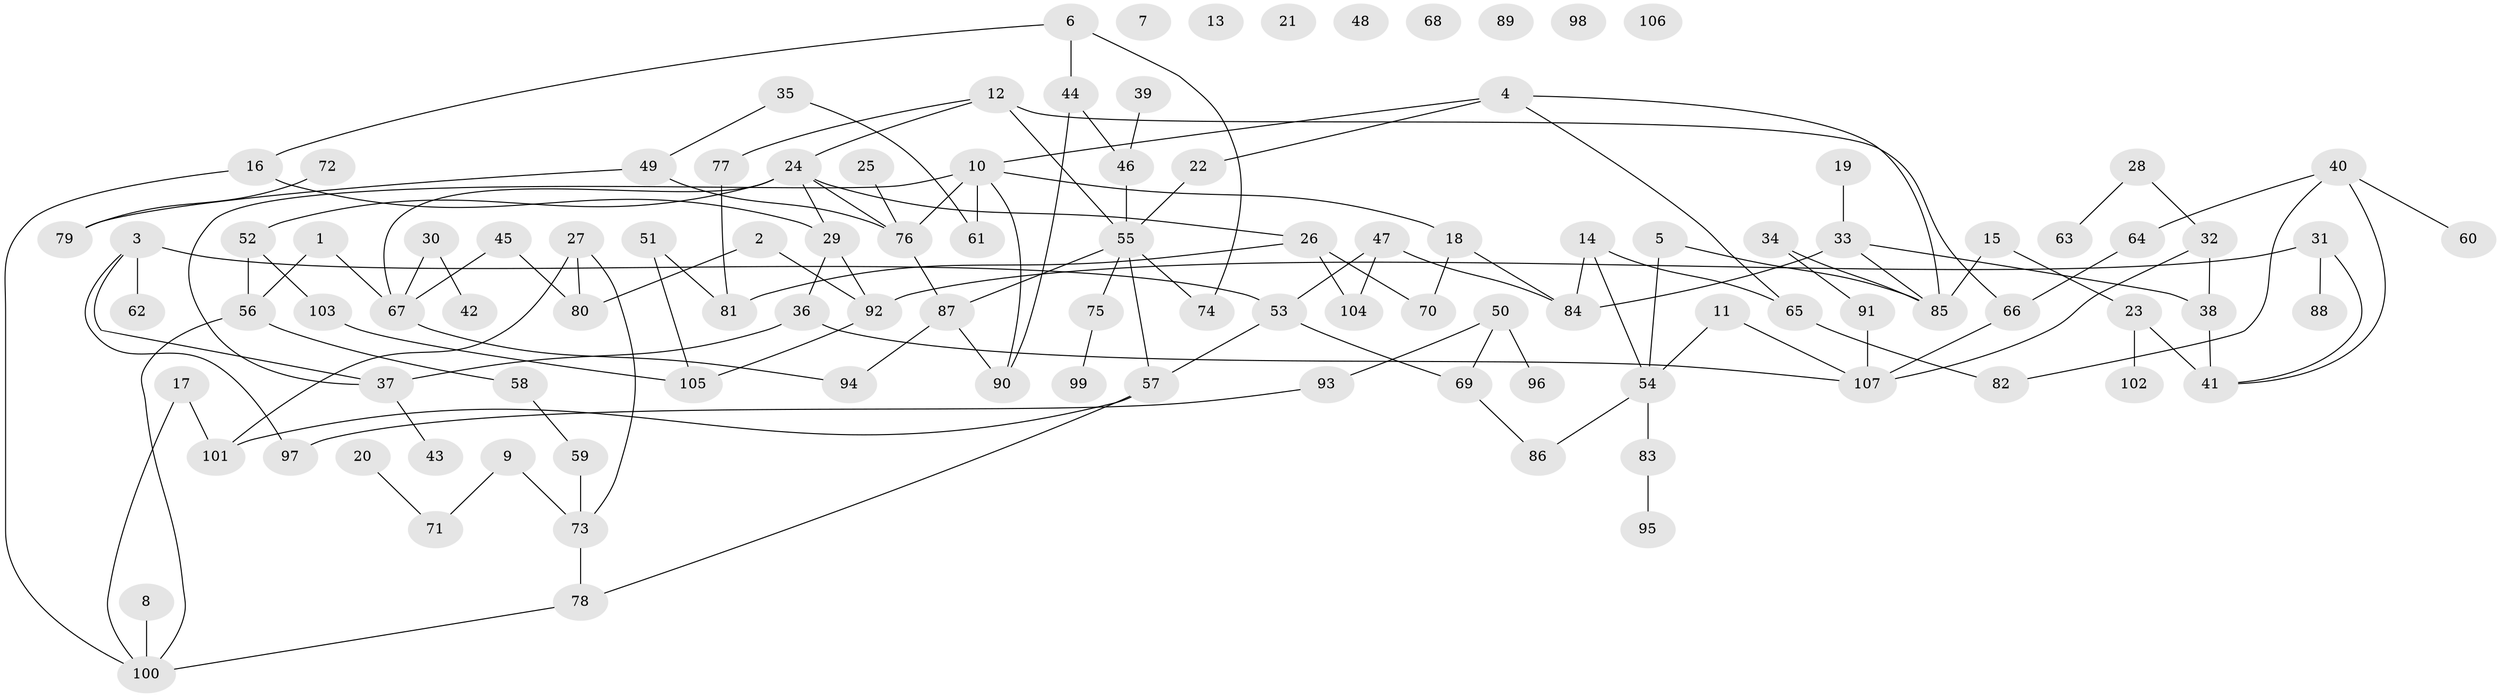 // Generated by graph-tools (version 1.1) at 2025/39/03/09/25 04:39:14]
// undirected, 107 vertices, 135 edges
graph export_dot {
graph [start="1"]
  node [color=gray90,style=filled];
  1;
  2;
  3;
  4;
  5;
  6;
  7;
  8;
  9;
  10;
  11;
  12;
  13;
  14;
  15;
  16;
  17;
  18;
  19;
  20;
  21;
  22;
  23;
  24;
  25;
  26;
  27;
  28;
  29;
  30;
  31;
  32;
  33;
  34;
  35;
  36;
  37;
  38;
  39;
  40;
  41;
  42;
  43;
  44;
  45;
  46;
  47;
  48;
  49;
  50;
  51;
  52;
  53;
  54;
  55;
  56;
  57;
  58;
  59;
  60;
  61;
  62;
  63;
  64;
  65;
  66;
  67;
  68;
  69;
  70;
  71;
  72;
  73;
  74;
  75;
  76;
  77;
  78;
  79;
  80;
  81;
  82;
  83;
  84;
  85;
  86;
  87;
  88;
  89;
  90;
  91;
  92;
  93;
  94;
  95;
  96;
  97;
  98;
  99;
  100;
  101;
  102;
  103;
  104;
  105;
  106;
  107;
  1 -- 56;
  1 -- 67;
  2 -- 80;
  2 -- 92;
  3 -- 37;
  3 -- 53;
  3 -- 62;
  3 -- 97;
  4 -- 10;
  4 -- 22;
  4 -- 65;
  4 -- 85;
  5 -- 54;
  5 -- 85;
  6 -- 16;
  6 -- 44;
  6 -- 74;
  8 -- 100;
  9 -- 71;
  9 -- 73;
  10 -- 18;
  10 -- 37;
  10 -- 61;
  10 -- 76;
  10 -- 90;
  11 -- 54;
  11 -- 107;
  12 -- 24;
  12 -- 55;
  12 -- 66;
  12 -- 77;
  14 -- 54;
  14 -- 65;
  14 -- 84;
  15 -- 23;
  15 -- 85;
  16 -- 29;
  16 -- 100;
  17 -- 100;
  17 -- 101;
  18 -- 70;
  18 -- 84;
  19 -- 33;
  20 -- 71;
  22 -- 55;
  23 -- 41;
  23 -- 102;
  24 -- 26;
  24 -- 29;
  24 -- 52;
  24 -- 67;
  24 -- 76;
  25 -- 76;
  26 -- 70;
  26 -- 81;
  26 -- 104;
  27 -- 73;
  27 -- 80;
  27 -- 101;
  28 -- 32;
  28 -- 63;
  29 -- 36;
  29 -- 92;
  30 -- 42;
  30 -- 67;
  31 -- 41;
  31 -- 88;
  31 -- 92;
  32 -- 38;
  32 -- 107;
  33 -- 38;
  33 -- 84;
  33 -- 85;
  34 -- 85;
  34 -- 91;
  35 -- 49;
  35 -- 61;
  36 -- 37;
  36 -- 107;
  37 -- 43;
  38 -- 41;
  39 -- 46;
  40 -- 41;
  40 -- 60;
  40 -- 64;
  40 -- 82;
  44 -- 46;
  44 -- 90;
  45 -- 67;
  45 -- 80;
  46 -- 55;
  47 -- 53;
  47 -- 84;
  47 -- 104;
  49 -- 76;
  49 -- 79;
  50 -- 69;
  50 -- 93;
  50 -- 96;
  51 -- 81;
  51 -- 105;
  52 -- 56;
  52 -- 103;
  53 -- 57;
  53 -- 69;
  54 -- 83;
  54 -- 86;
  55 -- 57;
  55 -- 74;
  55 -- 75;
  55 -- 87;
  56 -- 58;
  56 -- 100;
  57 -- 78;
  57 -- 101;
  58 -- 59;
  59 -- 73;
  64 -- 66;
  65 -- 82;
  66 -- 107;
  67 -- 94;
  69 -- 86;
  72 -- 79;
  73 -- 78;
  75 -- 99;
  76 -- 87;
  77 -- 81;
  78 -- 100;
  83 -- 95;
  87 -- 90;
  87 -- 94;
  91 -- 107;
  92 -- 105;
  93 -- 97;
  103 -- 105;
}
